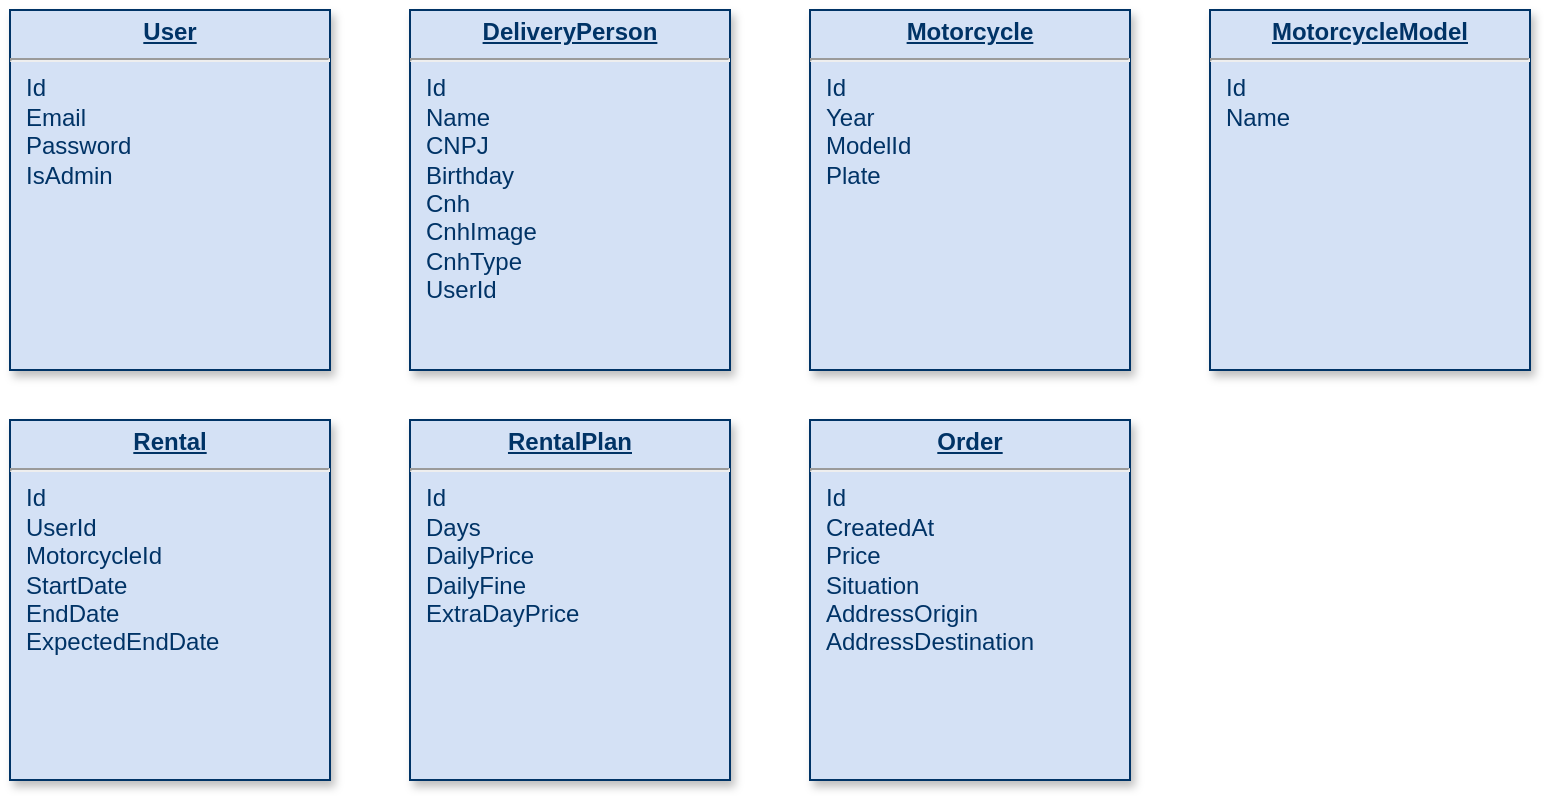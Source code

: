 <mxfile version="23.0.2" type="device">
  <diagram name="Page-1" id="efa7a0a1-bf9b-a30e-e6df-94a7791c09e9">
    <mxGraphModel dx="875" dy="435" grid="1" gridSize="10" guides="1" tooltips="1" connect="1" arrows="1" fold="1" page="1" pageScale="1" pageWidth="826" pageHeight="1169" background="none" math="0" shadow="0">
      <root>
        <mxCell id="0" />
        <mxCell id="1" parent="0" />
        <mxCell id="hW0puCKR9dPdzXOQXqOQ-114" value="&lt;p style=&quot;margin: 0px; margin-top: 4px; text-align: center; text-decoration: underline;&quot;&gt;&lt;strong&gt;DeliveryPerson&lt;/strong&gt;&lt;/p&gt;&lt;hr&gt;&lt;p style=&quot;margin: 0px; margin-left: 8px;&quot;&gt;Id&lt;/p&gt;&lt;p style=&quot;margin: 0px; margin-left: 8px;&quot;&gt;Name&lt;/p&gt;&lt;p style=&quot;margin: 0px; margin-left: 8px;&quot;&gt;CNPJ&lt;/p&gt;&lt;p style=&quot;margin: 0px; margin-left: 8px;&quot;&gt;Birthday&lt;/p&gt;&lt;p style=&quot;margin: 0px; margin-left: 8px;&quot;&gt;Cnh&lt;/p&gt;&lt;p style=&quot;margin: 0px; margin-left: 8px;&quot;&gt;CnhImage&lt;/p&gt;&lt;p style=&quot;margin: 0px; margin-left: 8px;&quot;&gt;CnhType&lt;/p&gt;&lt;p style=&quot;margin: 0px; margin-left: 8px;&quot;&gt;UserId&lt;/p&gt;" style="verticalAlign=top;align=left;overflow=fill;fontSize=12;fontFamily=Helvetica;html=1;strokeColor=#003366;shadow=1;fillColor=#D4E1F5;fontColor=#003366" vertex="1" parent="1">
          <mxGeometry x="420.0" y="380" width="160.0" height="180" as="geometry" />
        </mxCell>
        <mxCell id="hW0puCKR9dPdzXOQXqOQ-115" value="&lt;p style=&quot;margin: 0px; margin-top: 4px; text-align: center; text-decoration: underline;&quot;&gt;&lt;b&gt;Motorcycle&lt;/b&gt;&lt;/p&gt;&lt;hr&gt;&lt;p style=&quot;margin: 0px; margin-left: 8px;&quot;&gt;Id&lt;/p&gt;&lt;p style=&quot;margin: 0px; margin-left: 8px;&quot;&gt;Year&lt;/p&gt;&lt;p style=&quot;margin: 0px; margin-left: 8px;&quot;&gt;ModelId&lt;/p&gt;&lt;p style=&quot;margin: 0px; margin-left: 8px;&quot;&gt;Plate&lt;/p&gt;" style="verticalAlign=top;align=left;overflow=fill;fontSize=12;fontFamily=Helvetica;html=1;strokeColor=#003366;shadow=1;fillColor=#D4E1F5;fontColor=#003366" vertex="1" parent="1">
          <mxGeometry x="620.0" y="380" width="160.0" height="180" as="geometry" />
        </mxCell>
        <mxCell id="hW0puCKR9dPdzXOQXqOQ-116" value="&lt;p style=&quot;margin: 0px; margin-top: 4px; text-align: center; text-decoration: underline;&quot;&gt;&lt;strong&gt;User&lt;/strong&gt;&lt;/p&gt;&lt;hr&gt;&lt;p style=&quot;margin: 0px; margin-left: 8px;&quot;&gt;Id&lt;/p&gt;&lt;p style=&quot;margin: 0px; margin-left: 8px;&quot;&gt;Email&lt;/p&gt;&lt;p style=&quot;margin: 0px; margin-left: 8px;&quot;&gt;Password&lt;/p&gt;&lt;p style=&quot;margin: 0px; margin-left: 8px;&quot;&gt;IsAdmin&lt;/p&gt;" style="verticalAlign=top;align=left;overflow=fill;fontSize=12;fontFamily=Helvetica;html=1;strokeColor=#003366;shadow=1;fillColor=#D4E1F5;fontColor=#003366" vertex="1" parent="1">
          <mxGeometry x="220.0" y="380" width="160.0" height="180" as="geometry" />
        </mxCell>
        <mxCell id="hW0puCKR9dPdzXOQXqOQ-117" value="&lt;p style=&quot;margin: 0px; margin-top: 4px; text-align: center; text-decoration: underline;&quot;&gt;&lt;b&gt;MotorcycleModel&lt;/b&gt;&lt;/p&gt;&lt;hr&gt;&lt;p style=&quot;margin: 0px; margin-left: 8px;&quot;&gt;Id&lt;/p&gt;&lt;p style=&quot;margin: 0px; margin-left: 8px;&quot;&gt;Name&lt;/p&gt;" style="verticalAlign=top;align=left;overflow=fill;fontSize=12;fontFamily=Helvetica;html=1;strokeColor=#003366;shadow=1;fillColor=#D4E1F5;fontColor=#003366" vertex="1" parent="1">
          <mxGeometry x="820.0" y="380" width="160.0" height="180" as="geometry" />
        </mxCell>
        <mxCell id="hW0puCKR9dPdzXOQXqOQ-118" value="&lt;p style=&quot;margin: 0px; margin-top: 4px; text-align: center; text-decoration: underline;&quot;&gt;&lt;strong&gt;Rental&lt;/strong&gt;&lt;/p&gt;&lt;hr&gt;&lt;p style=&quot;margin: 0px; margin-left: 8px;&quot;&gt;Id&lt;/p&gt;&lt;p style=&quot;margin: 0px; margin-left: 8px;&quot;&gt;UserId&lt;/p&gt;&lt;p style=&quot;margin: 0px; margin-left: 8px;&quot;&gt;MotorcycleId&lt;/p&gt;&lt;p style=&quot;margin: 0px; margin-left: 8px;&quot;&gt;StartDate&lt;/p&gt;&lt;p style=&quot;margin: 0px; margin-left: 8px;&quot;&gt;EndDate&lt;/p&gt;&lt;p style=&quot;margin: 0px; margin-left: 8px;&quot;&gt;ExpectedEndDate&lt;/p&gt;" style="verticalAlign=top;align=left;overflow=fill;fontSize=12;fontFamily=Helvetica;html=1;strokeColor=#003366;shadow=1;fillColor=#D4E1F5;fontColor=#003366" vertex="1" parent="1">
          <mxGeometry x="220.0" y="585" width="160.0" height="180" as="geometry" />
        </mxCell>
        <mxCell id="hW0puCKR9dPdzXOQXqOQ-119" value="&lt;p style=&quot;margin: 0px; margin-top: 4px; text-align: center; text-decoration: underline;&quot;&gt;&lt;strong&gt;RentalPlan&lt;/strong&gt;&lt;/p&gt;&lt;hr&gt;&lt;p style=&quot;margin: 0px; margin-left: 8px;&quot;&gt;Id&lt;/p&gt;&lt;p style=&quot;margin: 0px; margin-left: 8px;&quot;&gt;Days&lt;/p&gt;&lt;p style=&quot;margin: 0px; margin-left: 8px;&quot;&gt;DailyPrice&lt;/p&gt;&lt;p style=&quot;margin: 0px; margin-left: 8px;&quot;&gt;DailyFine&lt;/p&gt;&lt;p style=&quot;margin: 0px; margin-left: 8px;&quot;&gt;ExtraDayPrice&lt;/p&gt;" style="verticalAlign=top;align=left;overflow=fill;fontSize=12;fontFamily=Helvetica;html=1;strokeColor=#003366;shadow=1;fillColor=#D4E1F5;fontColor=#003366" vertex="1" parent="1">
          <mxGeometry x="420.0" y="585" width="160.0" height="180" as="geometry" />
        </mxCell>
        <mxCell id="hW0puCKR9dPdzXOQXqOQ-120" value="&lt;p style=&quot;margin: 0px; margin-top: 4px; text-align: center; text-decoration: underline;&quot;&gt;&lt;b&gt;Order&lt;/b&gt;&lt;/p&gt;&lt;hr&gt;&lt;p style=&quot;margin: 0px; margin-left: 8px;&quot;&gt;Id&lt;/p&gt;&lt;p style=&quot;margin: 0px; margin-left: 8px;&quot;&gt;CreatedAt&lt;/p&gt;&lt;p style=&quot;margin: 0px; margin-left: 8px;&quot;&gt;Price&lt;/p&gt;&lt;p style=&quot;margin: 0px; margin-left: 8px;&quot;&gt;Situation&lt;/p&gt;&lt;p style=&quot;margin: 0px; margin-left: 8px;&quot;&gt;AddressOrigin&lt;/p&gt;&lt;p style=&quot;margin: 0px; margin-left: 8px;&quot;&gt;AddressDestination&lt;/p&gt;" style="verticalAlign=top;align=left;overflow=fill;fontSize=12;fontFamily=Helvetica;html=1;strokeColor=#003366;shadow=1;fillColor=#D4E1F5;fontColor=#003366" vertex="1" parent="1">
          <mxGeometry x="620.0" y="585" width="160.0" height="180" as="geometry" />
        </mxCell>
      </root>
    </mxGraphModel>
  </diagram>
</mxfile>
